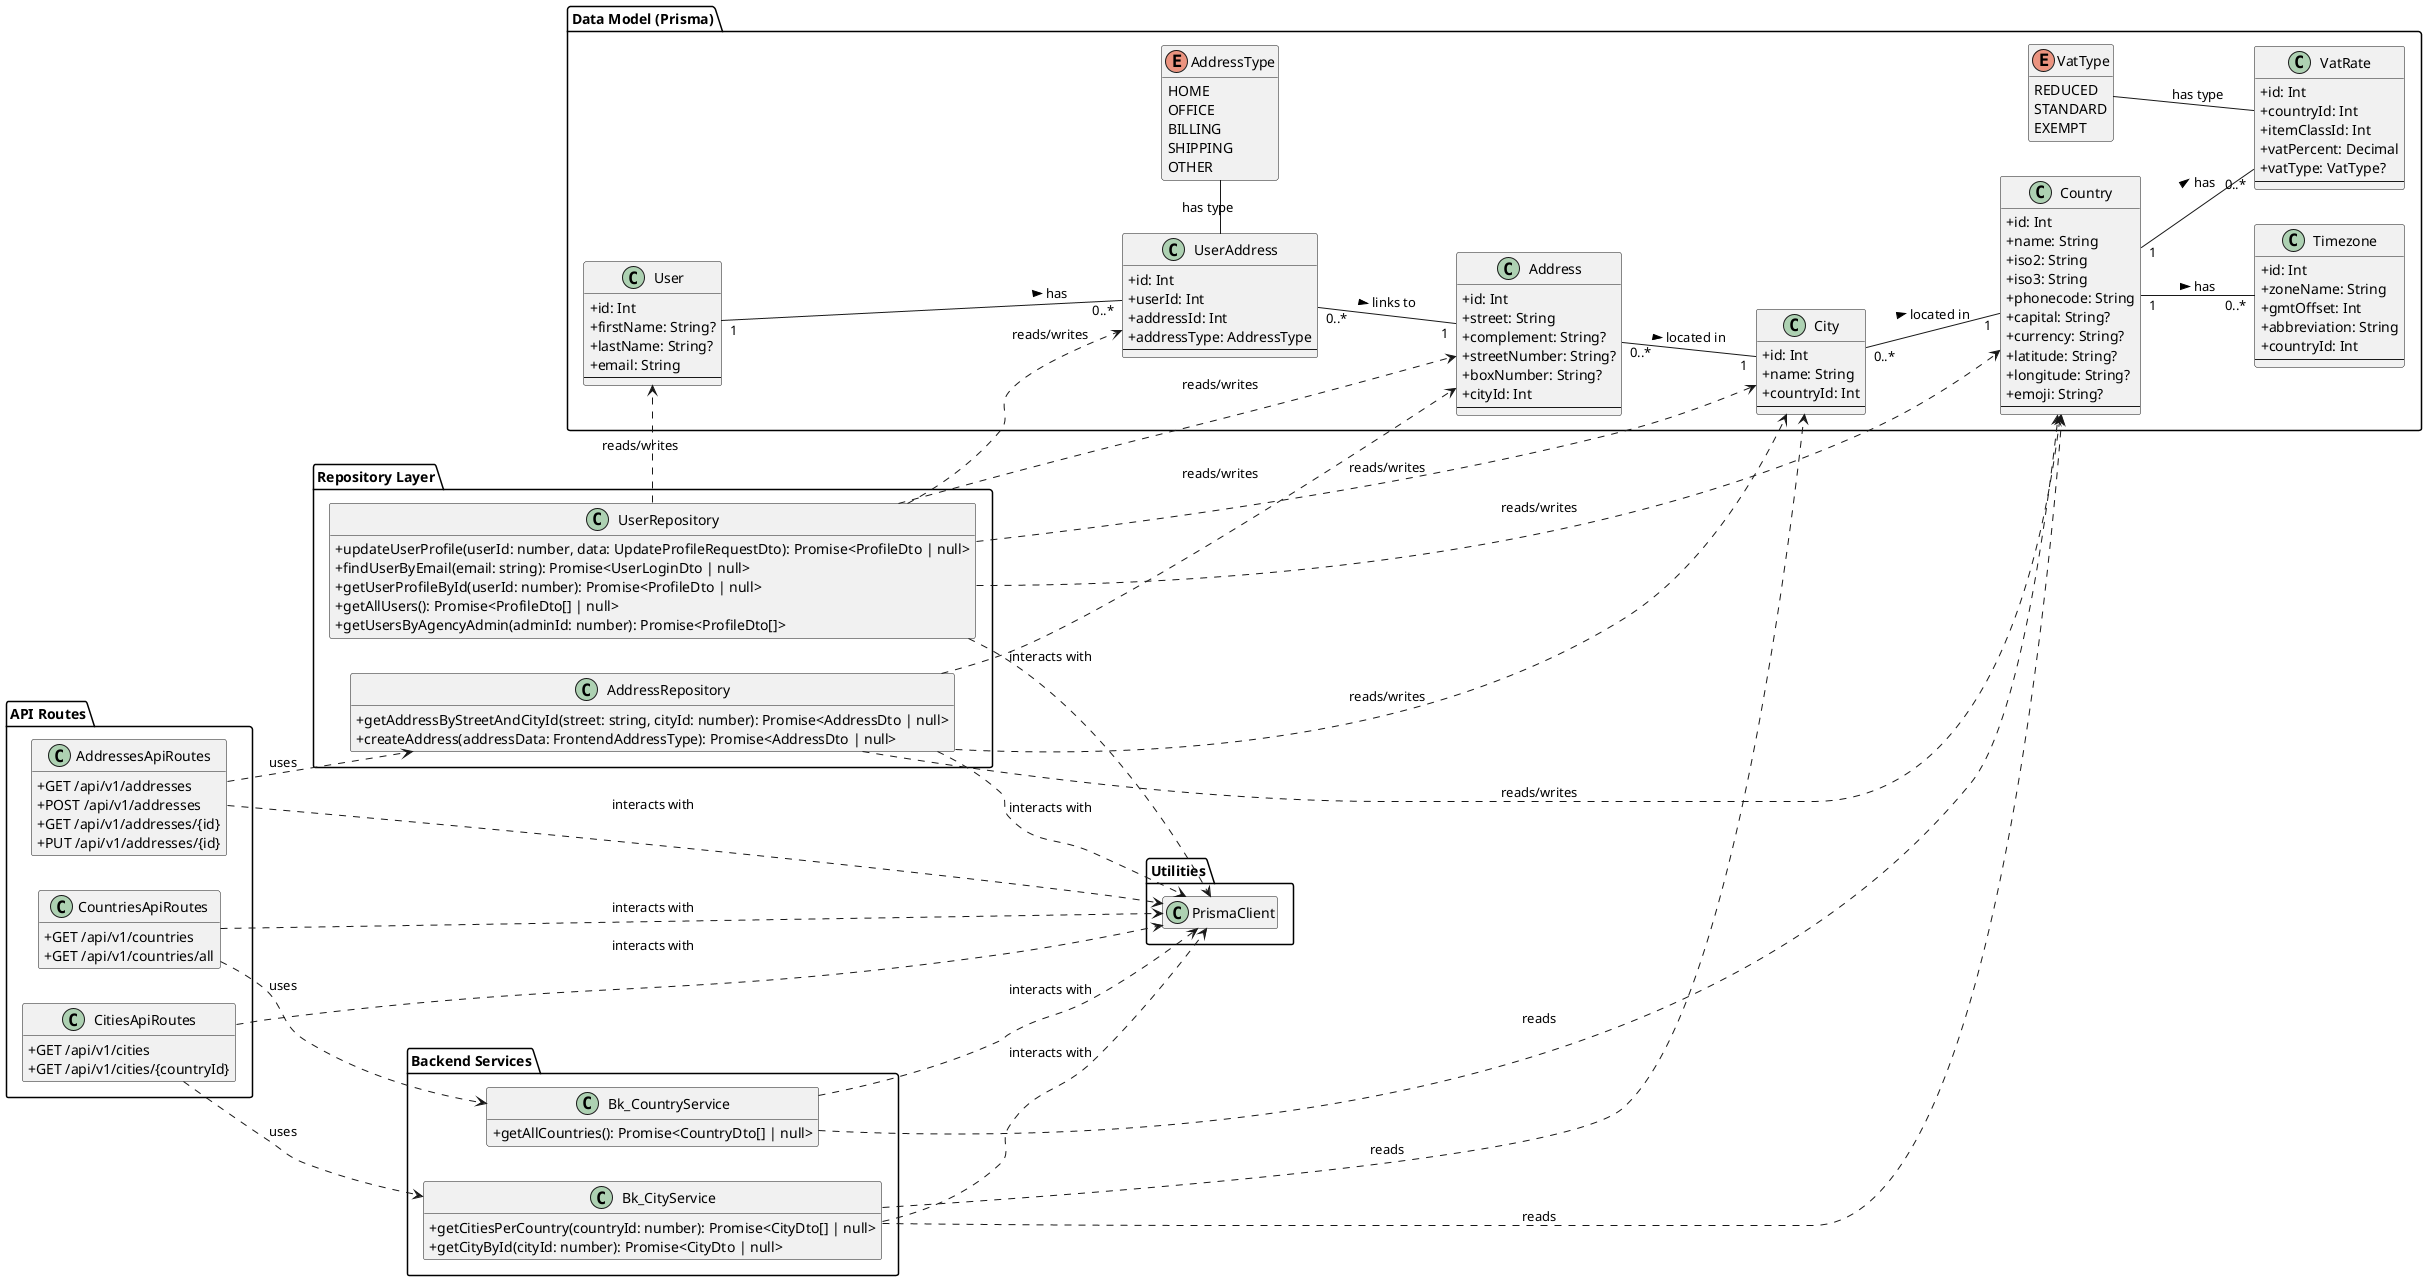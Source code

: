 @startuml
  ' Diagramme de Classe pour le sous-domaine: Gestion des adresses utilisateur

  skinparam classAttributeIconSize 0
  hide empty members

  package "Data Model (Prisma)" {
      class User {
          + id: Int
          + firstName: String?
          + lastName: String?
          + email: String
          ' ... other relevant attributes
          --
          ' Relations
          ' userAddresses: UserAddress[]
      }

      class UserAddress {
          + id: Int
          + userId: Int
          + addressId: Int
          + addressType: AddressType
          --
          ' Relations
          ' address: Address
          ' user: User
      }

      class Address {
          + id: Int
          + street: String
          + complement: String?
          + streetNumber: String?
          + boxNumber: String?
          + cityId: Int
          --
          ' Relations
          ' city: City
          ' userAddresses: UserAddress[]
          ' agency: Agency?
      }

      class City {
          + id: Int
          + name: String
          + countryId: Int
          --
          ' Relations
          ' country: Country
          ' addresses: Address[]
      }

      class Country {
          + id: Int
          + name: String
          + iso2: String
          + iso3: String
          + phonecode: String
          + capital: String?
          + currency: String?
          + latitude: String?
          + longitude: String?
          + emoji: String?
          --
          ' Relations
          ' cities: City[]
          ' timezones: Timezone[]
          ' vatRates: VatRate[]
      }

      class Timezone {
          + id: Int
          + zoneName: String
          + gmtOffset: Int
          + abbreviation: String
          + countryId: Int
          --
          ' Relations
          ' country: Country
      }

      class VatRate {
          + id: Int
          + countryId: Int
          + itemClassId: Int
          + vatPercent: Decimal
          + vatType: VatType?
          --
          ' Relations
          ' country: Country
      }

      enum AddressType {
          HOME
          OFFICE
          BILLING
          SHIPPING
          OTHER
      }

      enum VatType {
          REDUCED
          STANDARD
          EXEMPT
      }
  }

  package "Repository Layer" {
  left to right direction
      class UserRepository {
          + updateUserProfile(userId: number, data: UpdateProfileRequestDto): Promise<ProfileDto | null>
          + findUserByEmail(email: string): Promise<UserLoginDto | null>
          + getUserProfileById(userId: number): Promise<ProfileDto | null>
          + getAllUsers(): Promise<ProfileDto[] | null>
          + getUsersByAgencyAdmin(adminId: number): Promise<ProfileDto[]>
      }

      class AddressRepository {
          + getAddressByStreetAndCityId(street: string, cityId: number): Promise<AddressDto | null>
          + createAddress(addressData: FrontendAddressType): Promise<AddressDto | null>
      }
  }

  package "Backend Services" {
      class Bk_CityService {
          + getCitiesPerCountry(countryId: number): Promise<CityDto[] | null>
          + getCityById(cityId: number): Promise<CityDto | null>
      }

      class Bk_CountryService {
          + getAllCountries(): Promise<CountryDto[] | null>
          ' ... other country-related methods
      }
  }

  package "API Routes" {
      class AddressesApiRoutes {
          + GET /api/v1/addresses
          + POST /api/v1/addresses
          + GET /api/v1/addresses/{id}
          + PUT /api/v1/addresses/{id}
      }

      class CitiesApiRoutes {
          + GET /api/v1/cities
          + GET /api/v1/cities/{countryId}
      }

      class CountriesApiRoutes {
          + GET /api/v1/countries
          + GET /api/v1/countries/all
      }
  }

  package "Utilities" {
      class PrismaClient {
          ' Represents the Prisma ORM client
      }
  }

  ' Relationships
  User "1" -- "0..*" UserAddress : has >
  UserAddress "0..*" -- "1" Address : links to >
  UserAddress -r- AddressType : has type
  Address "0..*" -- "1" City : located in >
  City "0..*" -- "1" Country : located in >
  Country "1" -- "0..*" Timezone : has >
  Country "1" -- "0..*" VatRate : has >
  VatRate -u- VatType : has type

  UserRepository ..> PrismaClient : interacts with
  UserRepository ..> User : reads/writes
  UserRepository ..> UserAddress : reads/writes
  UserRepository ..> Address : reads/writes
  UserRepository ..> City : reads/writes
  UserRepository ..> Country : reads/writes

  AddressRepository ..> PrismaClient : interacts with
  AddressRepository ..> Address : reads/writes
  AddressRepository ..> City : reads/writes
  AddressRepository ..> Country : reads/writes

  Bk_CityService ..> PrismaClient : interacts with
  Bk_CityService ..> City : reads
  Bk_CityService ..> Country : reads

  Bk_CountryService ..> PrismaClient : interacts with
  Bk_CountryService ..> Country : reads

  AddressesApiRoutes ..> AddressRepository : uses
  AddressesApiRoutes ..> PrismaClient : interacts with

  CitiesApiRoutes ..> Bk_CityService : uses
  CitiesApiRoutes ..> PrismaClient : interacts with

  CountriesApiRoutes ..> Bk_CountryService : uses
  CountriesApiRoutes ..> PrismaClient : interacts with


  @enduml
